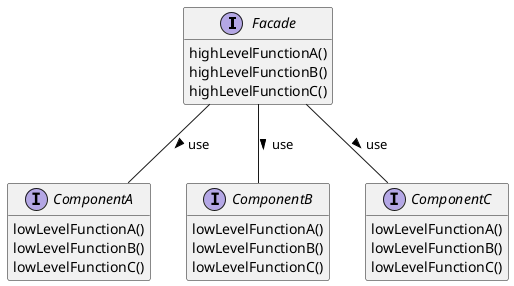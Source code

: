 @startuml FacadePattern
hide empty members

interface Facade{
    highLevelFunctionA()
    highLevelFunctionB()
    highLevelFunctionC()
}

interface ComponentA{
    lowLevelFunctionA()
    lowLevelFunctionB()
    lowLevelFunctionC()
}

interface ComponentB{
    lowLevelFunctionA()
    lowLevelFunctionB()
    lowLevelFunctionC()
}

interface ComponentC{
    lowLevelFunctionA()
    lowLevelFunctionB()
    lowLevelFunctionC()
}

Facade -- ComponentA: > use
Facade -- ComponentB: > use
Facade -- ComponentC: > use

@enduml